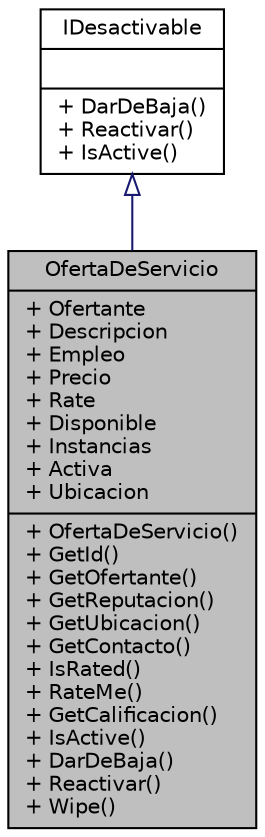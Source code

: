 digraph "OfertaDeServicio"
{
 // INTERACTIVE_SVG=YES
 // LATEX_PDF_SIZE
  edge [fontname="Helvetica",fontsize="10",labelfontname="Helvetica",labelfontsize="10"];
  node [fontname="Helvetica",fontsize="10",shape=record];
  Node1 [label="{OfertaDeServicio\n|+ Ofertante\l+ Descripcion\l+ Empleo\l+ Precio\l+ Rate\l+ Disponible\l+ Instancias\l+ Activa\l+ Ubicacion\l|+ OfertaDeServicio()\l+ GetId()\l+ GetOfertante()\l+ GetReputacion()\l+ GetUbicacion()\l+ GetContacto()\l+ IsRated()\l+ RateMe()\l+ GetCalificacion()\l+ IsActive()\l+ DarDeBaja()\l+ Reactivar()\l+ Wipe()\l}",height=0.2,width=0.4,color="black", fillcolor="grey75", style="filled", fontcolor="black",tooltip="Clase que representa una oferta de servicio"];
  Node2 -> Node1 [dir="back",color="midnightblue",fontsize="10",style="solid",arrowtail="onormal",fontname="Helvetica"];
  Node2 [label="{IDesactivable\n||+ DarDeBaja()\l+ Reactivar()\l+ IsActive()\l}",height=0.2,width=0.4,color="black", fillcolor="white", style="filled",URL="$interfaceIDesactivable.html",tooltip="Interfaz para el manejo de actividad de un usuario, una categoría, etc."];
}
